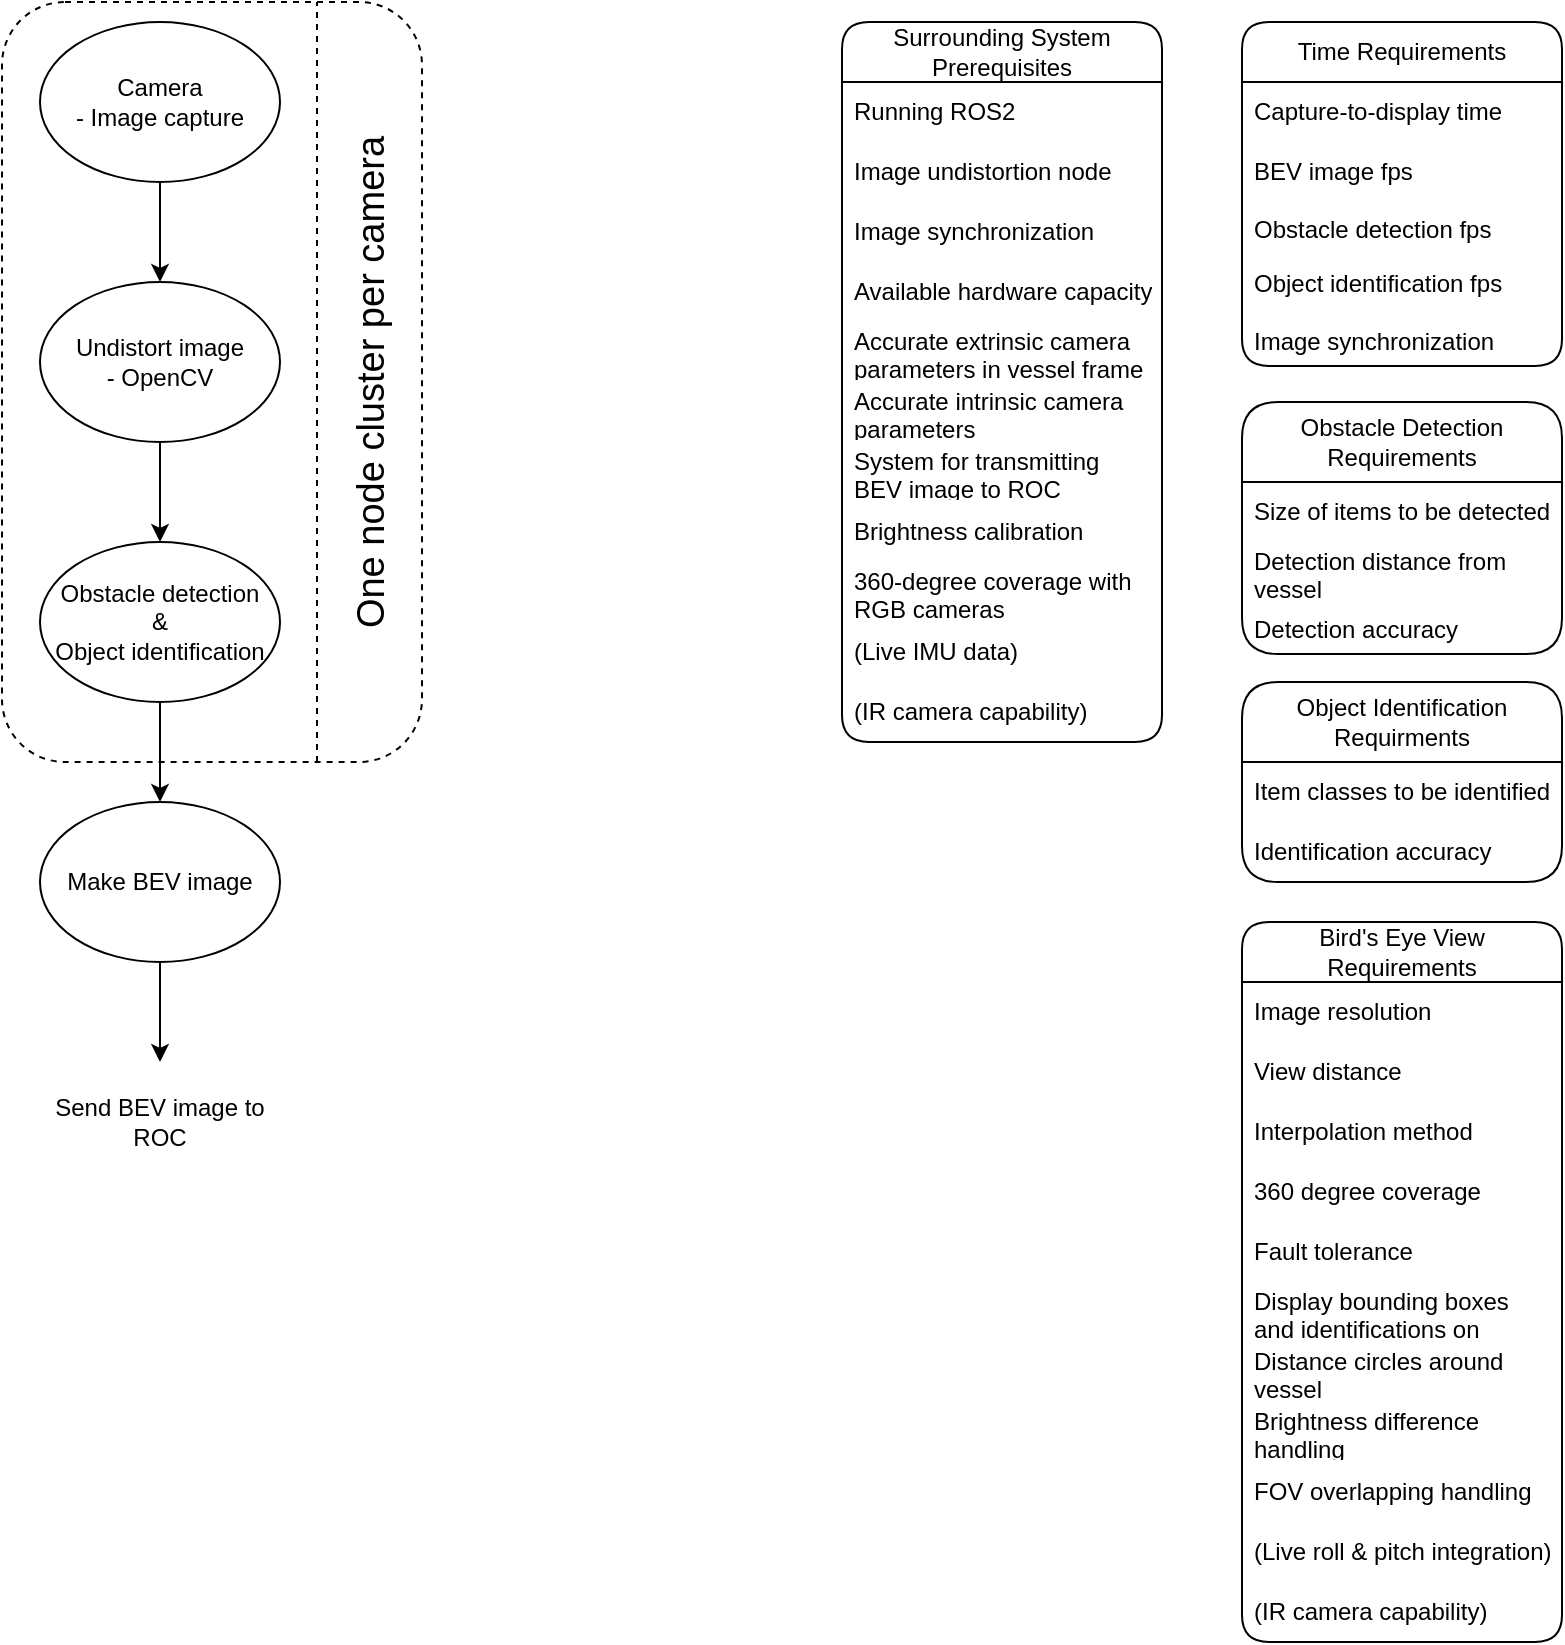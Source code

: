 <mxfile version="22.1.18" type="github">
  <diagram name="Page-1" id="n44ioH2fhHT-iPDDhm-j">
    <mxGraphModel dx="1430" dy="761" grid="1" gridSize="10" guides="1" tooltips="1" connect="1" arrows="1" fold="1" page="1" pageScale="1" pageWidth="850" pageHeight="1100" math="0" shadow="0">
      <root>
        <mxCell id="0" />
        <mxCell id="1" parent="0" />
        <mxCell id="B_wKqOTC0Gv96Q9B2UT--10" value="" style="rounded=1;whiteSpace=wrap;html=1;fillColor=none;dashed=1;" vertex="1" parent="1">
          <mxGeometry x="60" y="30" width="210" height="380" as="geometry" />
        </mxCell>
        <mxCell id="B_wKqOTC0Gv96Q9B2UT--4" style="edgeStyle=orthogonalEdgeStyle;rounded=0;orthogonalLoop=1;jettySize=auto;html=1;exitX=0.5;exitY=1;exitDx=0;exitDy=0;entryX=0.5;entryY=0;entryDx=0;entryDy=0;" edge="1" parent="1" source="B_wKqOTC0Gv96Q9B2UT--1" target="B_wKqOTC0Gv96Q9B2UT--2">
          <mxGeometry relative="1" as="geometry" />
        </mxCell>
        <mxCell id="B_wKqOTC0Gv96Q9B2UT--1" value="&lt;div&gt;Camera&lt;/div&gt;&lt;div&gt;- Image capture&lt;br&gt;&lt;/div&gt;" style="ellipse;whiteSpace=wrap;html=1;" vertex="1" parent="1">
          <mxGeometry x="79" y="40" width="120" height="80" as="geometry" />
        </mxCell>
        <mxCell id="B_wKqOTC0Gv96Q9B2UT--5" style="edgeStyle=orthogonalEdgeStyle;rounded=0;orthogonalLoop=1;jettySize=auto;html=1;exitX=0.5;exitY=1;exitDx=0;exitDy=0;entryX=0.5;entryY=0;entryDx=0;entryDy=0;" edge="1" parent="1" source="B_wKqOTC0Gv96Q9B2UT--2" target="B_wKqOTC0Gv96Q9B2UT--3">
          <mxGeometry relative="1" as="geometry" />
        </mxCell>
        <mxCell id="B_wKqOTC0Gv96Q9B2UT--2" value="&lt;div&gt;Undistort image&lt;/div&gt;&lt;div&gt;- OpenCV&lt;br&gt;&lt;/div&gt;" style="ellipse;whiteSpace=wrap;html=1;" vertex="1" parent="1">
          <mxGeometry x="79" y="170" width="120" height="80" as="geometry" />
        </mxCell>
        <mxCell id="B_wKqOTC0Gv96Q9B2UT--8" style="edgeStyle=orthogonalEdgeStyle;rounded=0;orthogonalLoop=1;jettySize=auto;html=1;exitX=0.5;exitY=1;exitDx=0;exitDy=0;" edge="1" parent="1" source="B_wKqOTC0Gv96Q9B2UT--3" target="B_wKqOTC0Gv96Q9B2UT--6">
          <mxGeometry relative="1" as="geometry" />
        </mxCell>
        <mxCell id="B_wKqOTC0Gv96Q9B2UT--3" value="&lt;div&gt;Obstacle detection&lt;/div&gt;&lt;div&gt;&amp;amp;&lt;/div&gt;&lt;div&gt;Object identification&lt;br&gt;&lt;/div&gt;" style="ellipse;whiteSpace=wrap;html=1;" vertex="1" parent="1">
          <mxGeometry x="79" y="300" width="120" height="80" as="geometry" />
        </mxCell>
        <mxCell id="B_wKqOTC0Gv96Q9B2UT--9" style="edgeStyle=orthogonalEdgeStyle;rounded=0;orthogonalLoop=1;jettySize=auto;html=1;exitX=0.5;exitY=1;exitDx=0;exitDy=0;entryX=0.5;entryY=0;entryDx=0;entryDy=0;" edge="1" parent="1" source="B_wKqOTC0Gv96Q9B2UT--6">
          <mxGeometry relative="1" as="geometry">
            <mxPoint x="139" y="560" as="targetPoint" />
          </mxGeometry>
        </mxCell>
        <mxCell id="B_wKqOTC0Gv96Q9B2UT--6" value="Make BEV image" style="ellipse;whiteSpace=wrap;html=1;" vertex="1" parent="1">
          <mxGeometry x="79" y="430" width="120" height="80" as="geometry" />
        </mxCell>
        <mxCell id="B_wKqOTC0Gv96Q9B2UT--11" value="" style="endArrow=none;html=1;rounded=0;entryX=0.75;entryY=0;entryDx=0;entryDy=0;exitX=0.75;exitY=1;exitDx=0;exitDy=0;dashed=1;" edge="1" parent="1" source="B_wKqOTC0Gv96Q9B2UT--10" target="B_wKqOTC0Gv96Q9B2UT--10">
          <mxGeometry width="50" height="50" relative="1" as="geometry">
            <mxPoint x="400" y="590" as="sourcePoint" />
            <mxPoint x="450" y="540" as="targetPoint" />
          </mxGeometry>
        </mxCell>
        <mxCell id="B_wKqOTC0Gv96Q9B2UT--12" value="&lt;div style=&quot;font-size: 13px;&quot;&gt;&lt;font style=&quot;font-size: 19px;&quot;&gt;One node cluster per camera&lt;/font&gt;&lt;/div&gt;" style="text;html=1;strokeColor=none;fillColor=none;align=center;verticalAlign=middle;whiteSpace=wrap;rounded=0;rotation=-90;" vertex="1" parent="1">
          <mxGeometry x="115" y="205" width="260" height="30" as="geometry" />
        </mxCell>
        <mxCell id="B_wKqOTC0Gv96Q9B2UT--27" value="Send BEV image to ROC" style="text;html=1;strokeColor=none;fillColor=none;align=center;verticalAlign=middle;whiteSpace=wrap;rounded=0;" vertex="1" parent="1">
          <mxGeometry x="79" y="570" width="120" height="40" as="geometry" />
        </mxCell>
        <mxCell id="B_wKqOTC0Gv96Q9B2UT--28" value="Time Requirements" style="swimlane;fontStyle=0;childLayout=stackLayout;horizontal=1;startSize=30;horizontalStack=0;resizeParent=1;resizeParentMax=0;resizeLast=0;collapsible=1;marginBottom=0;whiteSpace=wrap;html=1;rounded=1;gradientColor=none;swimlaneFillColor=none;strokeColor=default;noLabel=0;treeFolding=1;" vertex="1" parent="1">
          <mxGeometry x="680" y="40" width="160" height="172" as="geometry">
            <mxRectangle x="355" y="40" width="110" height="30" as="alternateBounds" />
          </mxGeometry>
        </mxCell>
        <mxCell id="B_wKqOTC0Gv96Q9B2UT--29" value="Capture-to-display time" style="text;strokeColor=none;fillColor=none;align=left;verticalAlign=middle;spacingLeft=4;spacingRight=4;overflow=hidden;points=[[0,0.5],[1,0.5]];portConstraint=eastwest;rotatable=0;whiteSpace=wrap;html=1;" vertex="1" parent="B_wKqOTC0Gv96Q9B2UT--28">
          <mxGeometry y="30" width="160" height="30" as="geometry" />
        </mxCell>
        <mxCell id="B_wKqOTC0Gv96Q9B2UT--30" value="BEV image fps" style="text;strokeColor=none;fillColor=none;align=left;verticalAlign=middle;spacingLeft=4;spacingRight=4;overflow=hidden;points=[[0,0.5],[1,0.5]];portConstraint=eastwest;rotatable=0;whiteSpace=wrap;html=1;" vertex="1" parent="B_wKqOTC0Gv96Q9B2UT--28">
          <mxGeometry y="60" width="160" height="30" as="geometry" />
        </mxCell>
        <mxCell id="B_wKqOTC0Gv96Q9B2UT--32" value="Obstacle detection fps" style="text;strokeColor=none;fillColor=none;align=left;verticalAlign=top;spacingLeft=4;spacingRight=4;overflow=hidden;rotatable=0;points=[[0,0.5],[1,0.5]];portConstraint=eastwest;whiteSpace=wrap;html=1;" vertex="1" parent="B_wKqOTC0Gv96Q9B2UT--28">
          <mxGeometry y="90" width="160" height="26" as="geometry" />
        </mxCell>
        <mxCell id="B_wKqOTC0Gv96Q9B2UT--31" value="Object identification fps" style="text;strokeColor=none;fillColor=none;align=left;verticalAlign=middle;spacingLeft=4;spacingRight=4;overflow=hidden;points=[[0,0.5],[1,0.5]];portConstraint=eastwest;rotatable=0;whiteSpace=wrap;html=1;" vertex="1" parent="B_wKqOTC0Gv96Q9B2UT--28">
          <mxGeometry y="116" width="160" height="30" as="geometry" />
        </mxCell>
        <mxCell id="B_wKqOTC0Gv96Q9B2UT--38" value="Image synchronization " style="text;strokeColor=none;fillColor=none;align=left;verticalAlign=top;spacingLeft=4;spacingRight=4;overflow=hidden;rotatable=0;points=[[0,0.5],[1,0.5]];portConstraint=eastwest;whiteSpace=wrap;html=1;" vertex="1" parent="B_wKqOTC0Gv96Q9B2UT--28">
          <mxGeometry y="146" width="160" height="26" as="geometry" />
        </mxCell>
        <mxCell id="B_wKqOTC0Gv96Q9B2UT--33" value="Obstacle Detection Requirements" style="swimlane;fontStyle=0;childLayout=stackLayout;horizontal=1;startSize=40;horizontalStack=0;resizeParent=1;resizeParentMax=0;resizeLast=0;collapsible=1;marginBottom=0;whiteSpace=wrap;html=1;rounded=1;" vertex="1" parent="1">
          <mxGeometry x="680" y="230" width="160" height="126" as="geometry">
            <mxRectangle x="680" y="230" width="220" height="40" as="alternateBounds" />
          </mxGeometry>
        </mxCell>
        <mxCell id="B_wKqOTC0Gv96Q9B2UT--34" value="Size of items to be detected" style="text;strokeColor=none;fillColor=none;align=left;verticalAlign=middle;spacingLeft=4;spacingRight=4;overflow=hidden;points=[[0,0.5],[1,0.5]];portConstraint=eastwest;rotatable=0;whiteSpace=wrap;html=1;" vertex="1" parent="B_wKqOTC0Gv96Q9B2UT--33">
          <mxGeometry y="40" width="160" height="30" as="geometry" />
        </mxCell>
        <mxCell id="B_wKqOTC0Gv96Q9B2UT--35" value="Detection distance from vessel" style="text;strokeColor=none;fillColor=none;align=left;verticalAlign=middle;spacingLeft=4;spacingRight=4;overflow=hidden;points=[[0,0.5],[1,0.5]];portConstraint=eastwest;rotatable=0;whiteSpace=wrap;html=1;" vertex="1" parent="B_wKqOTC0Gv96Q9B2UT--33">
          <mxGeometry y="70" width="160" height="30" as="geometry" />
        </mxCell>
        <mxCell id="B_wKqOTC0Gv96Q9B2UT--37" value="Detection accuracy" style="text;strokeColor=none;fillColor=none;align=left;verticalAlign=top;spacingLeft=4;spacingRight=4;overflow=hidden;rotatable=0;points=[[0,0.5],[1,0.5]];portConstraint=eastwest;whiteSpace=wrap;html=1;" vertex="1" parent="B_wKqOTC0Gv96Q9B2UT--33">
          <mxGeometry y="100" width="160" height="26" as="geometry" />
        </mxCell>
        <mxCell id="B_wKqOTC0Gv96Q9B2UT--39" value="Object Identification Requirments" style="swimlane;fontStyle=0;childLayout=stackLayout;horizontal=1;startSize=40;horizontalStack=0;resizeParent=1;resizeParentMax=0;resizeLast=0;collapsible=1;marginBottom=0;whiteSpace=wrap;html=1;rounded=1;" vertex="1" parent="1">
          <mxGeometry x="680" y="370" width="160" height="100" as="geometry" />
        </mxCell>
        <mxCell id="B_wKqOTC0Gv96Q9B2UT--40" value="Item classes to be identified" style="text;strokeColor=none;fillColor=none;align=left;verticalAlign=middle;spacingLeft=4;spacingRight=4;overflow=hidden;points=[[0,0.5],[1,0.5]];portConstraint=eastwest;rotatable=0;whiteSpace=wrap;html=1;" vertex="1" parent="B_wKqOTC0Gv96Q9B2UT--39">
          <mxGeometry y="40" width="160" height="30" as="geometry" />
        </mxCell>
        <mxCell id="B_wKqOTC0Gv96Q9B2UT--41" value="Identification accuracy" style="text;strokeColor=none;fillColor=none;align=left;verticalAlign=middle;spacingLeft=4;spacingRight=4;overflow=hidden;points=[[0,0.5],[1,0.5]];portConstraint=eastwest;rotatable=0;whiteSpace=wrap;html=1;" vertex="1" parent="B_wKqOTC0Gv96Q9B2UT--39">
          <mxGeometry y="70" width="160" height="30" as="geometry" />
        </mxCell>
        <mxCell id="B_wKqOTC0Gv96Q9B2UT--44" value="Bird&#39;s Eye View Requirements" style="swimlane;fontStyle=0;childLayout=stackLayout;horizontal=1;startSize=30;horizontalStack=0;resizeParent=1;resizeParentMax=0;resizeLast=0;collapsible=1;marginBottom=0;whiteSpace=wrap;html=1;rounded=1;" vertex="1" parent="1">
          <mxGeometry x="680" y="490" width="160" height="360" as="geometry" />
        </mxCell>
        <mxCell id="B_wKqOTC0Gv96Q9B2UT--45" value="&lt;div&gt;Image resolution&lt;/div&gt;" style="text;strokeColor=none;fillColor=none;align=left;verticalAlign=middle;spacingLeft=4;spacingRight=4;overflow=hidden;points=[[0,0.5],[1,0.5]];portConstraint=eastwest;rotatable=0;whiteSpace=wrap;html=1;" vertex="1" parent="B_wKqOTC0Gv96Q9B2UT--44">
          <mxGeometry y="30" width="160" height="30" as="geometry" />
        </mxCell>
        <mxCell id="B_wKqOTC0Gv96Q9B2UT--46" value="View distance" style="text;strokeColor=none;fillColor=none;align=left;verticalAlign=middle;spacingLeft=4;spacingRight=4;overflow=hidden;points=[[0,0.5],[1,0.5]];portConstraint=eastwest;rotatable=0;whiteSpace=wrap;html=1;" vertex="1" parent="B_wKqOTC0Gv96Q9B2UT--44">
          <mxGeometry y="60" width="160" height="30" as="geometry" />
        </mxCell>
        <mxCell id="B_wKqOTC0Gv96Q9B2UT--47" value="Interpolation method" style="text;strokeColor=none;fillColor=none;align=left;verticalAlign=middle;spacingLeft=4;spacingRight=4;overflow=hidden;points=[[0,0.5],[1,0.5]];portConstraint=eastwest;rotatable=0;whiteSpace=wrap;html=1;" vertex="1" parent="B_wKqOTC0Gv96Q9B2UT--44">
          <mxGeometry y="90" width="160" height="30" as="geometry" />
        </mxCell>
        <mxCell id="B_wKqOTC0Gv96Q9B2UT--48" value="360 degree coverage" style="text;strokeColor=none;fillColor=none;align=left;verticalAlign=middle;spacingLeft=4;spacingRight=4;overflow=hidden;points=[[0,0.5],[1,0.5]];portConstraint=eastwest;rotatable=0;whiteSpace=wrap;html=1;" vertex="1" parent="B_wKqOTC0Gv96Q9B2UT--44">
          <mxGeometry y="120" width="160" height="30" as="geometry" />
        </mxCell>
        <mxCell id="B_wKqOTC0Gv96Q9B2UT--49" value="Fault tolerance" style="text;strokeColor=none;fillColor=none;align=left;verticalAlign=middle;spacingLeft=4;spacingRight=4;overflow=hidden;points=[[0,0.5],[1,0.5]];portConstraint=eastwest;rotatable=0;whiteSpace=wrap;html=1;" vertex="1" parent="B_wKqOTC0Gv96Q9B2UT--44">
          <mxGeometry y="150" width="160" height="30" as="geometry" />
        </mxCell>
        <mxCell id="B_wKqOTC0Gv96Q9B2UT--51" value="Display bounding boxes and identifications on objects" style="text;strokeColor=none;fillColor=none;align=left;verticalAlign=middle;spacingLeft=4;spacingRight=4;overflow=hidden;points=[[0,0.5],[1,0.5]];portConstraint=eastwest;rotatable=0;whiteSpace=wrap;html=1;" vertex="1" parent="B_wKqOTC0Gv96Q9B2UT--44">
          <mxGeometry y="180" width="160" height="30" as="geometry" />
        </mxCell>
        <mxCell id="B_wKqOTC0Gv96Q9B2UT--52" value="Distance circles around vessel" style="text;strokeColor=none;fillColor=none;align=left;verticalAlign=middle;spacingLeft=4;spacingRight=4;overflow=hidden;points=[[0,0.5],[1,0.5]];portConstraint=eastwest;rotatable=0;whiteSpace=wrap;html=1;" vertex="1" parent="B_wKqOTC0Gv96Q9B2UT--44">
          <mxGeometry y="210" width="160" height="30" as="geometry" />
        </mxCell>
        <mxCell id="B_wKqOTC0Gv96Q9B2UT--64" value="Brightness difference handling" style="text;strokeColor=none;fillColor=none;align=left;verticalAlign=middle;spacingLeft=4;spacingRight=4;overflow=hidden;points=[[0,0.5],[1,0.5]];portConstraint=eastwest;rotatable=0;whiteSpace=wrap;html=1;" vertex="1" parent="B_wKqOTC0Gv96Q9B2UT--44">
          <mxGeometry y="240" width="160" height="30" as="geometry" />
        </mxCell>
        <mxCell id="B_wKqOTC0Gv96Q9B2UT--65" value="FOV overlapping handling " style="text;strokeColor=none;fillColor=none;align=left;verticalAlign=middle;spacingLeft=4;spacingRight=4;overflow=hidden;points=[[0,0.5],[1,0.5]];portConstraint=eastwest;rotatable=0;whiteSpace=wrap;html=1;" vertex="1" parent="B_wKqOTC0Gv96Q9B2UT--44">
          <mxGeometry y="270" width="160" height="30" as="geometry" />
        </mxCell>
        <mxCell id="B_wKqOTC0Gv96Q9B2UT--50" value="(Live roll &amp;amp; pitch integration)" style="text;strokeColor=none;fillColor=none;align=left;verticalAlign=middle;spacingLeft=4;spacingRight=4;overflow=hidden;points=[[0,0.5],[1,0.5]];portConstraint=eastwest;rotatable=0;whiteSpace=wrap;html=1;" vertex="1" parent="B_wKqOTC0Gv96Q9B2UT--44">
          <mxGeometry y="300" width="160" height="30" as="geometry" />
        </mxCell>
        <mxCell id="B_wKqOTC0Gv96Q9B2UT--66" value="(IR camera capability)" style="text;strokeColor=none;fillColor=none;align=left;verticalAlign=middle;spacingLeft=4;spacingRight=4;overflow=hidden;points=[[0,0.5],[1,0.5]];portConstraint=eastwest;rotatable=0;whiteSpace=wrap;html=1;" vertex="1" parent="B_wKqOTC0Gv96Q9B2UT--44">
          <mxGeometry y="330" width="160" height="30" as="geometry" />
        </mxCell>
        <mxCell id="B_wKqOTC0Gv96Q9B2UT--53" value="Surrounding System Prerequisites" style="swimlane;fontStyle=0;childLayout=stackLayout;horizontal=1;startSize=30;horizontalStack=0;resizeParent=1;resizeParentMax=0;resizeLast=0;collapsible=1;marginBottom=0;whiteSpace=wrap;html=1;rounded=1;" vertex="1" parent="1">
          <mxGeometry x="480" y="40" width="160" height="360" as="geometry" />
        </mxCell>
        <mxCell id="B_wKqOTC0Gv96Q9B2UT--54" value="Running ROS2" style="text;strokeColor=none;fillColor=none;align=left;verticalAlign=middle;spacingLeft=4;spacingRight=4;overflow=hidden;points=[[0,0.5],[1,0.5]];portConstraint=eastwest;rotatable=0;whiteSpace=wrap;html=1;" vertex="1" parent="B_wKqOTC0Gv96Q9B2UT--53">
          <mxGeometry y="30" width="160" height="30" as="geometry" />
        </mxCell>
        <mxCell id="B_wKqOTC0Gv96Q9B2UT--55" value="Image undistortion node" style="text;strokeColor=none;fillColor=none;align=left;verticalAlign=middle;spacingLeft=4;spacingRight=4;overflow=hidden;points=[[0,0.5],[1,0.5]];portConstraint=eastwest;rotatable=0;whiteSpace=wrap;html=1;" vertex="1" parent="B_wKqOTC0Gv96Q9B2UT--53">
          <mxGeometry y="60" width="160" height="30" as="geometry" />
        </mxCell>
        <mxCell id="B_wKqOTC0Gv96Q9B2UT--56" value="Image synchronization" style="text;strokeColor=none;fillColor=none;align=left;verticalAlign=middle;spacingLeft=4;spacingRight=4;overflow=hidden;points=[[0,0.5],[1,0.5]];portConstraint=eastwest;rotatable=0;whiteSpace=wrap;html=1;" vertex="1" parent="B_wKqOTC0Gv96Q9B2UT--53">
          <mxGeometry y="90" width="160" height="30" as="geometry" />
        </mxCell>
        <mxCell id="B_wKqOTC0Gv96Q9B2UT--57" value="Available hardware capacity" style="text;strokeColor=none;fillColor=none;align=left;verticalAlign=middle;spacingLeft=4;spacingRight=4;overflow=hidden;points=[[0,0.5],[1,0.5]];portConstraint=eastwest;rotatable=0;whiteSpace=wrap;html=1;" vertex="1" parent="B_wKqOTC0Gv96Q9B2UT--53">
          <mxGeometry y="120" width="160" height="30" as="geometry" />
        </mxCell>
        <mxCell id="B_wKqOTC0Gv96Q9B2UT--61" value="Accurate extrinsic camera parameters in vessel frame" style="text;strokeColor=none;fillColor=none;align=left;verticalAlign=middle;spacingLeft=4;spacingRight=4;overflow=hidden;points=[[0,0.5],[1,0.5]];portConstraint=eastwest;rotatable=0;whiteSpace=wrap;html=1;" vertex="1" parent="B_wKqOTC0Gv96Q9B2UT--53">
          <mxGeometry y="150" width="160" height="30" as="geometry" />
        </mxCell>
        <mxCell id="B_wKqOTC0Gv96Q9B2UT--59" value="Accurate intrinsic camera parameters" style="text;strokeColor=none;fillColor=none;align=left;verticalAlign=middle;spacingLeft=4;spacingRight=4;overflow=hidden;points=[[0,0.5],[1,0.5]];portConstraint=eastwest;rotatable=0;whiteSpace=wrap;html=1;" vertex="1" parent="B_wKqOTC0Gv96Q9B2UT--53">
          <mxGeometry y="180" width="160" height="30" as="geometry" />
        </mxCell>
        <mxCell id="B_wKqOTC0Gv96Q9B2UT--62" value="System for transmitting BEV image to ROC" style="text;strokeColor=none;fillColor=none;align=left;verticalAlign=middle;spacingLeft=4;spacingRight=4;overflow=hidden;points=[[0,0.5],[1,0.5]];portConstraint=eastwest;rotatable=0;whiteSpace=wrap;html=1;" vertex="1" parent="B_wKqOTC0Gv96Q9B2UT--53">
          <mxGeometry y="210" width="160" height="30" as="geometry" />
        </mxCell>
        <mxCell id="B_wKqOTC0Gv96Q9B2UT--63" value="Brightness calibration" style="text;strokeColor=none;fillColor=none;align=left;verticalAlign=middle;spacingLeft=4;spacingRight=4;overflow=hidden;points=[[0,0.5],[1,0.5]];portConstraint=eastwest;rotatable=0;whiteSpace=wrap;html=1;" vertex="1" parent="B_wKqOTC0Gv96Q9B2UT--53">
          <mxGeometry y="240" width="160" height="30" as="geometry" />
        </mxCell>
        <mxCell id="B_wKqOTC0Gv96Q9B2UT--67" value="360-degree coverage with RGB cameras" style="text;strokeColor=none;fillColor=none;align=left;verticalAlign=middle;spacingLeft=4;spacingRight=4;overflow=hidden;points=[[0,0.5],[1,0.5]];portConstraint=eastwest;rotatable=0;whiteSpace=wrap;html=1;" vertex="1" parent="B_wKqOTC0Gv96Q9B2UT--53">
          <mxGeometry y="270" width="160" height="30" as="geometry" />
        </mxCell>
        <mxCell id="B_wKqOTC0Gv96Q9B2UT--68" value="(Live IMU data)" style="text;strokeColor=none;fillColor=none;align=left;verticalAlign=middle;spacingLeft=4;spacingRight=4;overflow=hidden;points=[[0,0.5],[1,0.5]];portConstraint=eastwest;rotatable=0;whiteSpace=wrap;html=1;" vertex="1" parent="B_wKqOTC0Gv96Q9B2UT--53">
          <mxGeometry y="300" width="160" height="30" as="geometry" />
        </mxCell>
        <mxCell id="B_wKqOTC0Gv96Q9B2UT--69" value="(IR camera capability)" style="text;strokeColor=none;fillColor=none;align=left;verticalAlign=middle;spacingLeft=4;spacingRight=4;overflow=hidden;points=[[0,0.5],[1,0.5]];portConstraint=eastwest;rotatable=0;whiteSpace=wrap;html=1;" vertex="1" parent="B_wKqOTC0Gv96Q9B2UT--53">
          <mxGeometry y="330" width="160" height="30" as="geometry" />
        </mxCell>
      </root>
    </mxGraphModel>
  </diagram>
</mxfile>
